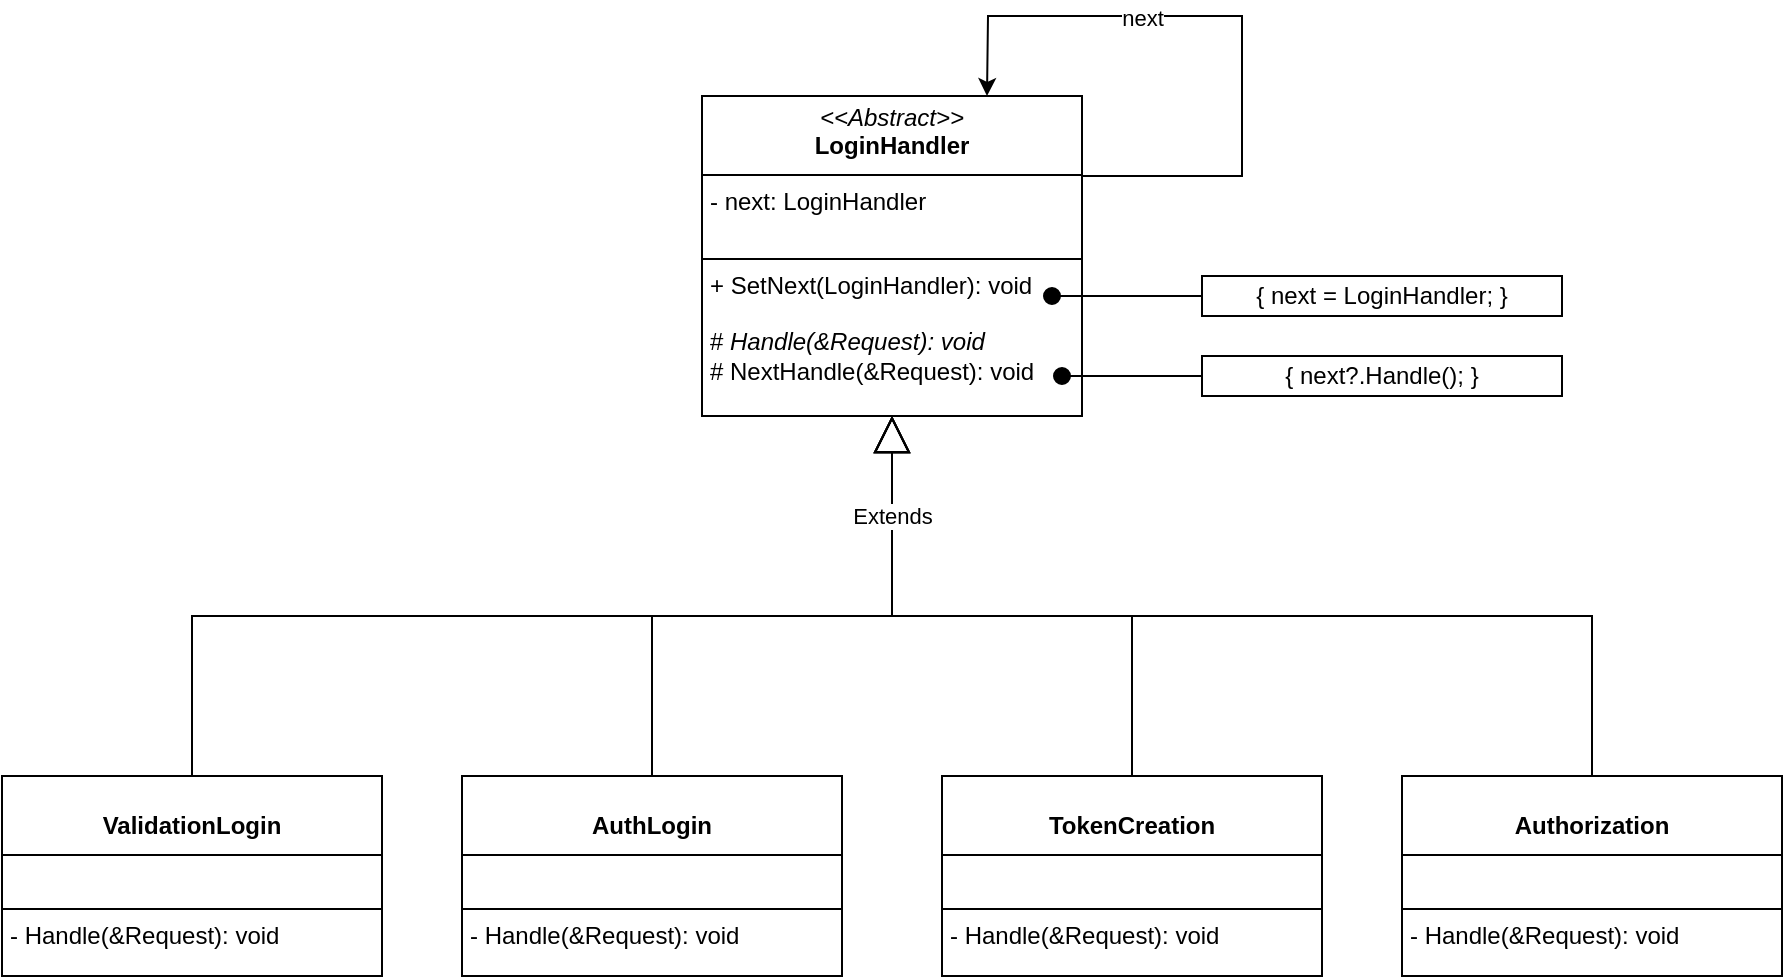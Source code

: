 <mxfile version="27.0.6">
  <diagram name="Page-1" id="PmZxE3Bw1FdvFmKV7Vk9">
    <mxGraphModel dx="1678" dy="971" grid="1" gridSize="10" guides="1" tooltips="1" connect="1" arrows="1" fold="1" page="1" pageScale="1" pageWidth="850" pageHeight="1100" math="0" shadow="0">
      <root>
        <mxCell id="0" />
        <mxCell id="1" parent="0" />
        <mxCell id="so6IoGRixikKbuC4sQt3-5" value="&lt;p style=&quot;margin:0px;margin-top:4px;text-align:center;&quot;&gt;&lt;i&gt;&amp;lt;&amp;lt;Abstract&amp;gt;&amp;gt;&lt;/i&gt;&lt;br&gt;&lt;b&gt;LoginHandler&lt;/b&gt;&lt;/p&gt;&lt;hr size=&quot;1&quot; style=&quot;border-style:solid;&quot;&gt;&lt;p style=&quot;margin:0px;margin-left:4px;&quot;&gt;- next: LoginHandler&lt;br&gt;&lt;br&gt;&lt;/p&gt;&lt;hr size=&quot;1&quot; style=&quot;border-style:solid;&quot;&gt;&lt;p style=&quot;margin:0px;margin-left:4px;&quot;&gt;+ SetNext(LoginHandler): void&lt;br&gt;&lt;br&gt;&lt;/p&gt;&lt;p style=&quot;margin:0px;margin-left:4px;&quot;&gt;# &lt;i&gt;Handle(&amp;amp;Request): void&lt;/i&gt;&lt;/p&gt;&lt;p style=&quot;margin:0px;margin-left:4px;&quot;&gt;# NextHandle(&amp;amp;Request): void&lt;/p&gt;&lt;p style=&quot;margin:0px;margin-left:4px;&quot;&gt;&lt;br&gt;&lt;/p&gt;&lt;p style=&quot;margin:0px;margin-left:4px;&quot;&gt;&lt;br&gt;&lt;/p&gt;" style="verticalAlign=top;align=left;overflow=fill;html=1;whiteSpace=wrap;" vertex="1" parent="1">
          <mxGeometry x="600" y="200" width="190" height="160" as="geometry" />
        </mxCell>
        <mxCell id="so6IoGRixikKbuC4sQt3-6" value="&lt;p style=&quot;margin:0px;margin-top:4px;text-align:center;&quot;&gt;&lt;br&gt;&lt;b&gt;AuthLogin&lt;/b&gt;&lt;/p&gt;&lt;hr size=&quot;1&quot; style=&quot;border-style:solid;&quot;&gt;&lt;p style=&quot;margin:0px;margin-left:4px;&quot;&gt;&lt;br&gt;&lt;/p&gt;&lt;hr size=&quot;1&quot; style=&quot;border-style:solid;&quot;&gt;&lt;p style=&quot;margin:0px;margin-left:4px;&quot;&gt;&lt;span style=&quot;background-color: transparent; color: light-dark(rgb(0, 0, 0), rgb(255, 255, 255));&quot;&gt;- Handle(&amp;amp;Request): void&lt;/span&gt;&lt;/p&gt;" style="verticalAlign=top;align=left;overflow=fill;html=1;whiteSpace=wrap;" vertex="1" parent="1">
          <mxGeometry x="480" y="540" width="190" height="100" as="geometry" />
        </mxCell>
        <mxCell id="so6IoGRixikKbuC4sQt3-7" value="&lt;p style=&quot;margin:0px;margin-top:4px;text-align:center;&quot;&gt;&lt;br&gt;&lt;b&gt;ValidationLogin&lt;/b&gt;&lt;/p&gt;&lt;hr size=&quot;1&quot; style=&quot;border-style:solid;&quot;&gt;&lt;p style=&quot;margin:0px;margin-left:4px;&quot;&gt;&lt;br&gt;&lt;/p&gt;&lt;hr size=&quot;1&quot; style=&quot;border-style:solid;&quot;&gt;&lt;p style=&quot;margin:0px;margin-left:4px;&quot;&gt;&lt;span style=&quot;background-color: transparent; color: light-dark(rgb(0, 0, 0), rgb(255, 255, 255));&quot;&gt;- Handle(&amp;amp;Request): void&lt;/span&gt;&lt;/p&gt;&lt;p style=&quot;margin:0px;margin-left:4px;&quot;&gt;&lt;br&gt;&lt;/p&gt;" style="verticalAlign=top;align=left;overflow=fill;html=1;whiteSpace=wrap;" vertex="1" parent="1">
          <mxGeometry x="250" y="540" width="190" height="100" as="geometry" />
        </mxCell>
        <mxCell id="so6IoGRixikKbuC4sQt3-8" value="&lt;p style=&quot;margin:0px;margin-top:4px;text-align:center;&quot;&gt;&lt;br&gt;&lt;b&gt;TokenCreation&lt;/b&gt;&lt;/p&gt;&lt;hr size=&quot;1&quot; style=&quot;border-style:solid;&quot;&gt;&lt;p style=&quot;margin:0px;margin-left:4px;&quot;&gt;&lt;br&gt;&lt;/p&gt;&lt;hr size=&quot;1&quot; style=&quot;border-style:solid;&quot;&gt;&lt;p style=&quot;margin: 0px 0px 0px 4px;&quot;&gt;&lt;span style=&quot;background-color: transparent; color: light-dark(rgb(0, 0, 0), rgb(255, 255, 255));&quot;&gt;- Handle(&amp;amp;Request): void&lt;/span&gt;&lt;/p&gt;&lt;p style=&quot;margin: 0px 0px 0px 4px;&quot;&gt;&lt;br&gt;&lt;/p&gt;" style="verticalAlign=top;align=left;overflow=fill;html=1;whiteSpace=wrap;" vertex="1" parent="1">
          <mxGeometry x="720" y="540" width="190" height="100" as="geometry" />
        </mxCell>
        <mxCell id="so6IoGRixikKbuC4sQt3-10" value="&lt;p style=&quot;margin:0px;margin-top:4px;text-align:center;&quot;&gt;&lt;br&gt;&lt;b&gt;Authorization&lt;/b&gt;&lt;/p&gt;&lt;hr size=&quot;1&quot; style=&quot;border-style:solid;&quot;&gt;&lt;p style=&quot;margin:0px;margin-left:4px;&quot;&gt;&lt;br&gt;&lt;/p&gt;&lt;hr size=&quot;1&quot; style=&quot;border-style:solid;&quot;&gt;&lt;p style=&quot;margin: 0px 0px 0px 4px;&quot;&gt;&lt;span style=&quot;background-color: transparent; color: light-dark(rgb(0, 0, 0), rgb(255, 255, 255));&quot;&gt;- Handle(&amp;amp;Request): void&lt;/span&gt;&lt;/p&gt;" style="verticalAlign=top;align=left;overflow=fill;html=1;whiteSpace=wrap;" vertex="1" parent="1">
          <mxGeometry x="950" y="540" width="190" height="100" as="geometry" />
        </mxCell>
        <mxCell id="so6IoGRixikKbuC4sQt3-11" value="" style="endArrow=block;endSize=16;endFill=0;html=1;rounded=0;entryX=0.5;entryY=1;entryDx=0;entryDy=0;exitX=0.5;exitY=0;exitDx=0;exitDy=0;" edge="1" parent="1" source="so6IoGRixikKbuC4sQt3-6" target="so6IoGRixikKbuC4sQt3-5">
          <mxGeometry width="160" relative="1" as="geometry">
            <mxPoint x="460" y="530" as="sourcePoint" />
            <mxPoint x="620" y="530" as="targetPoint" />
            <Array as="points">
              <mxPoint x="575" y="460" />
              <mxPoint x="695" y="460" />
            </Array>
          </mxGeometry>
        </mxCell>
        <mxCell id="so6IoGRixikKbuC4sQt3-12" value="" style="endArrow=block;endSize=16;endFill=0;html=1;rounded=0;entryX=0.5;entryY=1;entryDx=0;entryDy=0;exitX=0.5;exitY=0;exitDx=0;exitDy=0;" edge="1" parent="1" source="so6IoGRixikKbuC4sQt3-8" target="so6IoGRixikKbuC4sQt3-5">
          <mxGeometry width="160" relative="1" as="geometry">
            <mxPoint x="660" y="650" as="sourcePoint" />
            <mxPoint x="780" y="470" as="targetPoint" />
            <Array as="points">
              <mxPoint x="815" y="460" />
              <mxPoint x="695" y="460" />
            </Array>
          </mxGeometry>
        </mxCell>
        <mxCell id="so6IoGRixikKbuC4sQt3-13" value="" style="endArrow=block;endSize=16;endFill=0;html=1;rounded=0;entryX=0.5;entryY=1;entryDx=0;entryDy=0;exitX=0.5;exitY=0;exitDx=0;exitDy=0;" edge="1" parent="1" source="so6IoGRixikKbuC4sQt3-10" target="so6IoGRixikKbuC4sQt3-5">
          <mxGeometry width="160" relative="1" as="geometry">
            <mxPoint x="880" y="680" as="sourcePoint" />
            <mxPoint x="760" y="500" as="targetPoint" />
            <Array as="points">
              <mxPoint x="1045" y="460" />
              <mxPoint x="695" y="460" />
            </Array>
          </mxGeometry>
        </mxCell>
        <mxCell id="so6IoGRixikKbuC4sQt3-14" value="Extends" style="endArrow=block;endSize=16;endFill=0;html=1;rounded=0;entryX=0.5;entryY=1;entryDx=0;entryDy=0;exitX=0.5;exitY=0;exitDx=0;exitDy=0;" edge="1" parent="1" source="so6IoGRixikKbuC4sQt3-7" target="so6IoGRixikKbuC4sQt3-5">
          <mxGeometry x="0.811" width="160" relative="1" as="geometry">
            <mxPoint x="610" y="670" as="sourcePoint" />
            <mxPoint x="730" y="490" as="targetPoint" />
            <Array as="points">
              <mxPoint x="345" y="460" />
              <mxPoint x="695" y="460" />
            </Array>
            <mxPoint as="offset" />
          </mxGeometry>
        </mxCell>
        <mxCell id="so6IoGRixikKbuC4sQt3-18" value="" style="endArrow=classic;html=1;rounded=0;exitX=1;exitY=0.25;exitDx=0;exitDy=0;entryX=0.75;entryY=0;entryDx=0;entryDy=0;" edge="1" parent="1" source="so6IoGRixikKbuC4sQt3-5" target="so6IoGRixikKbuC4sQt3-5">
          <mxGeometry width="50" height="50" relative="1" as="geometry">
            <mxPoint x="720" y="300" as="sourcePoint" />
            <mxPoint x="750" y="120" as="targetPoint" />
            <Array as="points">
              <mxPoint x="870" y="240" />
              <mxPoint x="870" y="160" />
              <mxPoint x="743" y="160" />
            </Array>
          </mxGeometry>
        </mxCell>
        <mxCell id="so6IoGRixikKbuC4sQt3-20" value="next" style="edgeLabel;html=1;align=center;verticalAlign=middle;resizable=0;points=[];" vertex="1" connectable="0" parent="so6IoGRixikKbuC4sQt3-18">
          <mxGeometry x="0.284" y="1" relative="1" as="geometry">
            <mxPoint as="offset" />
          </mxGeometry>
        </mxCell>
        <mxCell id="so6IoGRixikKbuC4sQt3-21" value="" style="endArrow=none;html=1;rounded=0;startArrow=circle;startFill=1;endSize=4;startSize=3;" edge="1" parent="1" target="so6IoGRixikKbuC4sQt3-22">
          <mxGeometry width="50" height="50" relative="1" as="geometry">
            <mxPoint x="770" y="300" as="sourcePoint" />
            <mxPoint x="900" y="300" as="targetPoint" />
          </mxGeometry>
        </mxCell>
        <mxCell id="so6IoGRixikKbuC4sQt3-22" value="{ next = LoginHandler; }" style="rounded=0;whiteSpace=wrap;html=1;" vertex="1" parent="1">
          <mxGeometry x="850" y="290" width="180" height="20" as="geometry" />
        </mxCell>
        <mxCell id="so6IoGRixikKbuC4sQt3-24" value="" style="endArrow=none;html=1;rounded=0;startArrow=circle;startFill=1;endSize=4;startSize=3;" edge="1" parent="1" target="so6IoGRixikKbuC4sQt3-25">
          <mxGeometry width="50" height="50" relative="1" as="geometry">
            <mxPoint x="775" y="340" as="sourcePoint" />
            <mxPoint x="855" y="340" as="targetPoint" />
          </mxGeometry>
        </mxCell>
        <mxCell id="so6IoGRixikKbuC4sQt3-25" value="{ next?.Handle(); }" style="rounded=0;whiteSpace=wrap;html=1;" vertex="1" parent="1">
          <mxGeometry x="850" y="330" width="180" height="20" as="geometry" />
        </mxCell>
      </root>
    </mxGraphModel>
  </diagram>
</mxfile>
